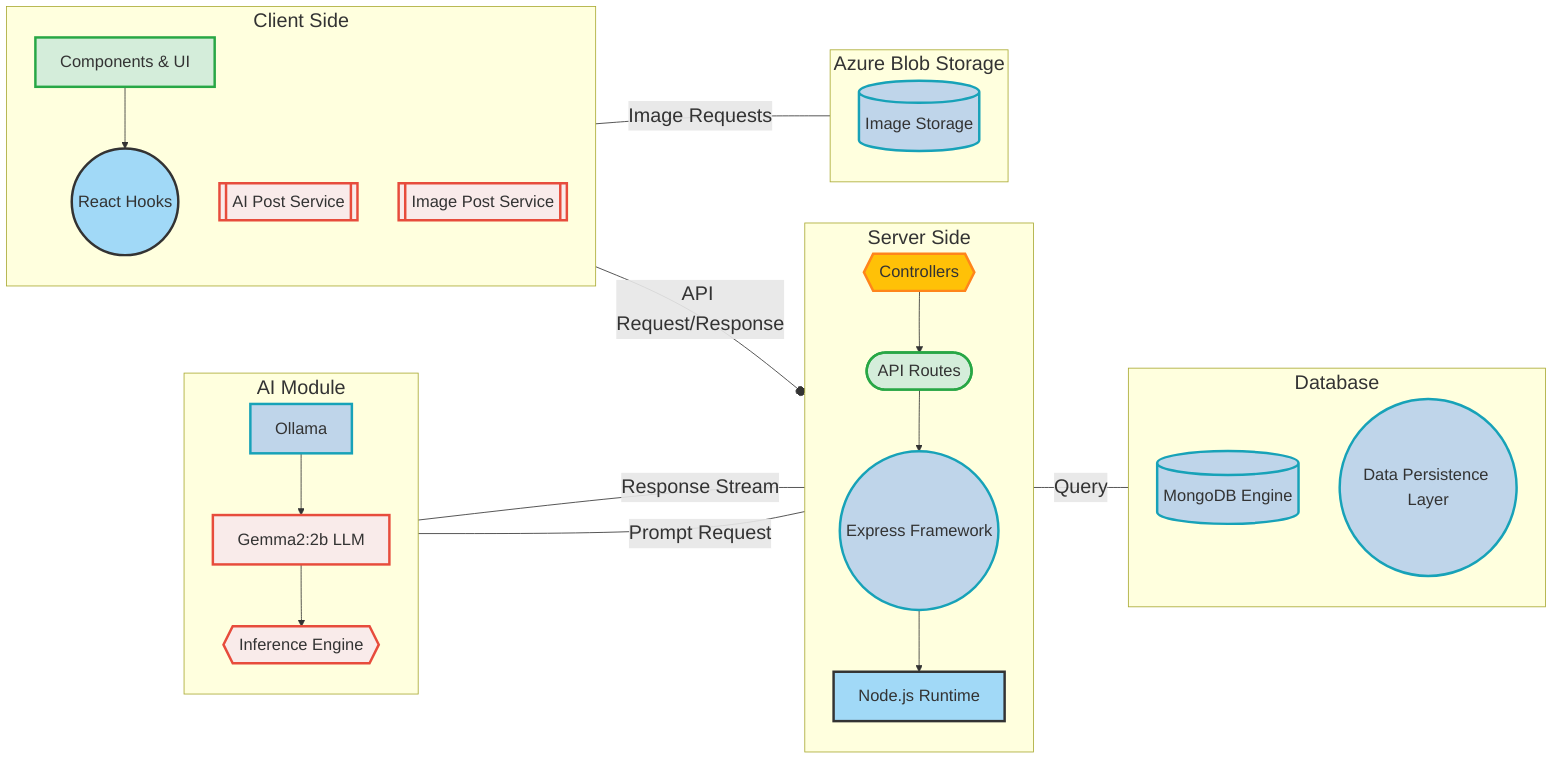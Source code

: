 flowchart LR
    %% === Styles with much larger text for all elements ===
    classDef process fill:#A1D9F7,stroke:#333,stroke-width:3px,font-size:20px;
    classDef rounded fill:#D4EDDA,stroke:#28A745,stroke-width:3px,font-size:20px;
    classDef hex fill:#FFC107,stroke:#FF851B,stroke-width:3px,font-size:20px;
    classDef cyl fill:#BFD5EA,stroke:#17A2B8,stroke-width:3px,font-size:20px;
    classDef st-rect fill:#F9EBEA,stroke:#E74C3C,stroke-width:3px,font-size:20px;
    %% Flow labels with larger font
    linkStyle default font-size:24px;
    
    %% === Subgraph: Client Side ===
    subgraph CLIENT["<span style='font-size:24px;'>Client Side</span>"]
        direction TB
        A1["Components & UI"]:::rounded --> A2
        A2((React Hooks)):::process
        A3[[AI Post Service]]:::st-rect
        A4[[Image Post Service]]:::st-rect
    end
    
    %% === Subgraph: Server Side ===
    subgraph SERVER["<span style='font-size:24px;'>Server Side</span>"]
        direction TB
        B4{{Controllers}}:::hex --> B3
        B3(["API Routes"]):::rounded --> B2
        B2((Express Framework)):::cyl --> B1
        B1["Node.js Runtime"]:::process
    end
    
    %% === Subgraph: Database ===
    subgraph DB["<span style='font-size:24px;'>Database</span>"]
        C1[(MongoDB Engine)]:::cyl
        C2((Data Persistence Layer)):::cyl
    end
    
    %% === Subgraph: AI Module ===
    subgraph AI["<span style='font-size:24px;'>AI Module</span>"]
        D1["Ollama"]:::cyl --> D2
        D2["Gemma2:2b LLM"]:::st-rect --> D3
        D3{{Inference Engine}}:::st-rect
    end
    
    %% === Subgraph: Azure Blob Storage ===
    subgraph AZURE["<span style='font-size:24px;'>Azure Blob Storage</span>"]
        E1[(Image Storage)]:::cyl
    end
    
    %% Apply individual styles to each subgraph
    class CLIENT clientTitle;
    class SERVER serverTitle;
    class DB dbTitle;
    class AI aiTitle;
    class AZURE azureTitle;

    %% === Flow Arrows with larger font ===
    CLIENT --o|API Request/Response| SERVER
    SERVER ---|Query| DB
    SERVER ---|Prompt Request| AI
    AI ---|Response Stream| SERVER
    CLIENT ---|Image Requests| AZURE